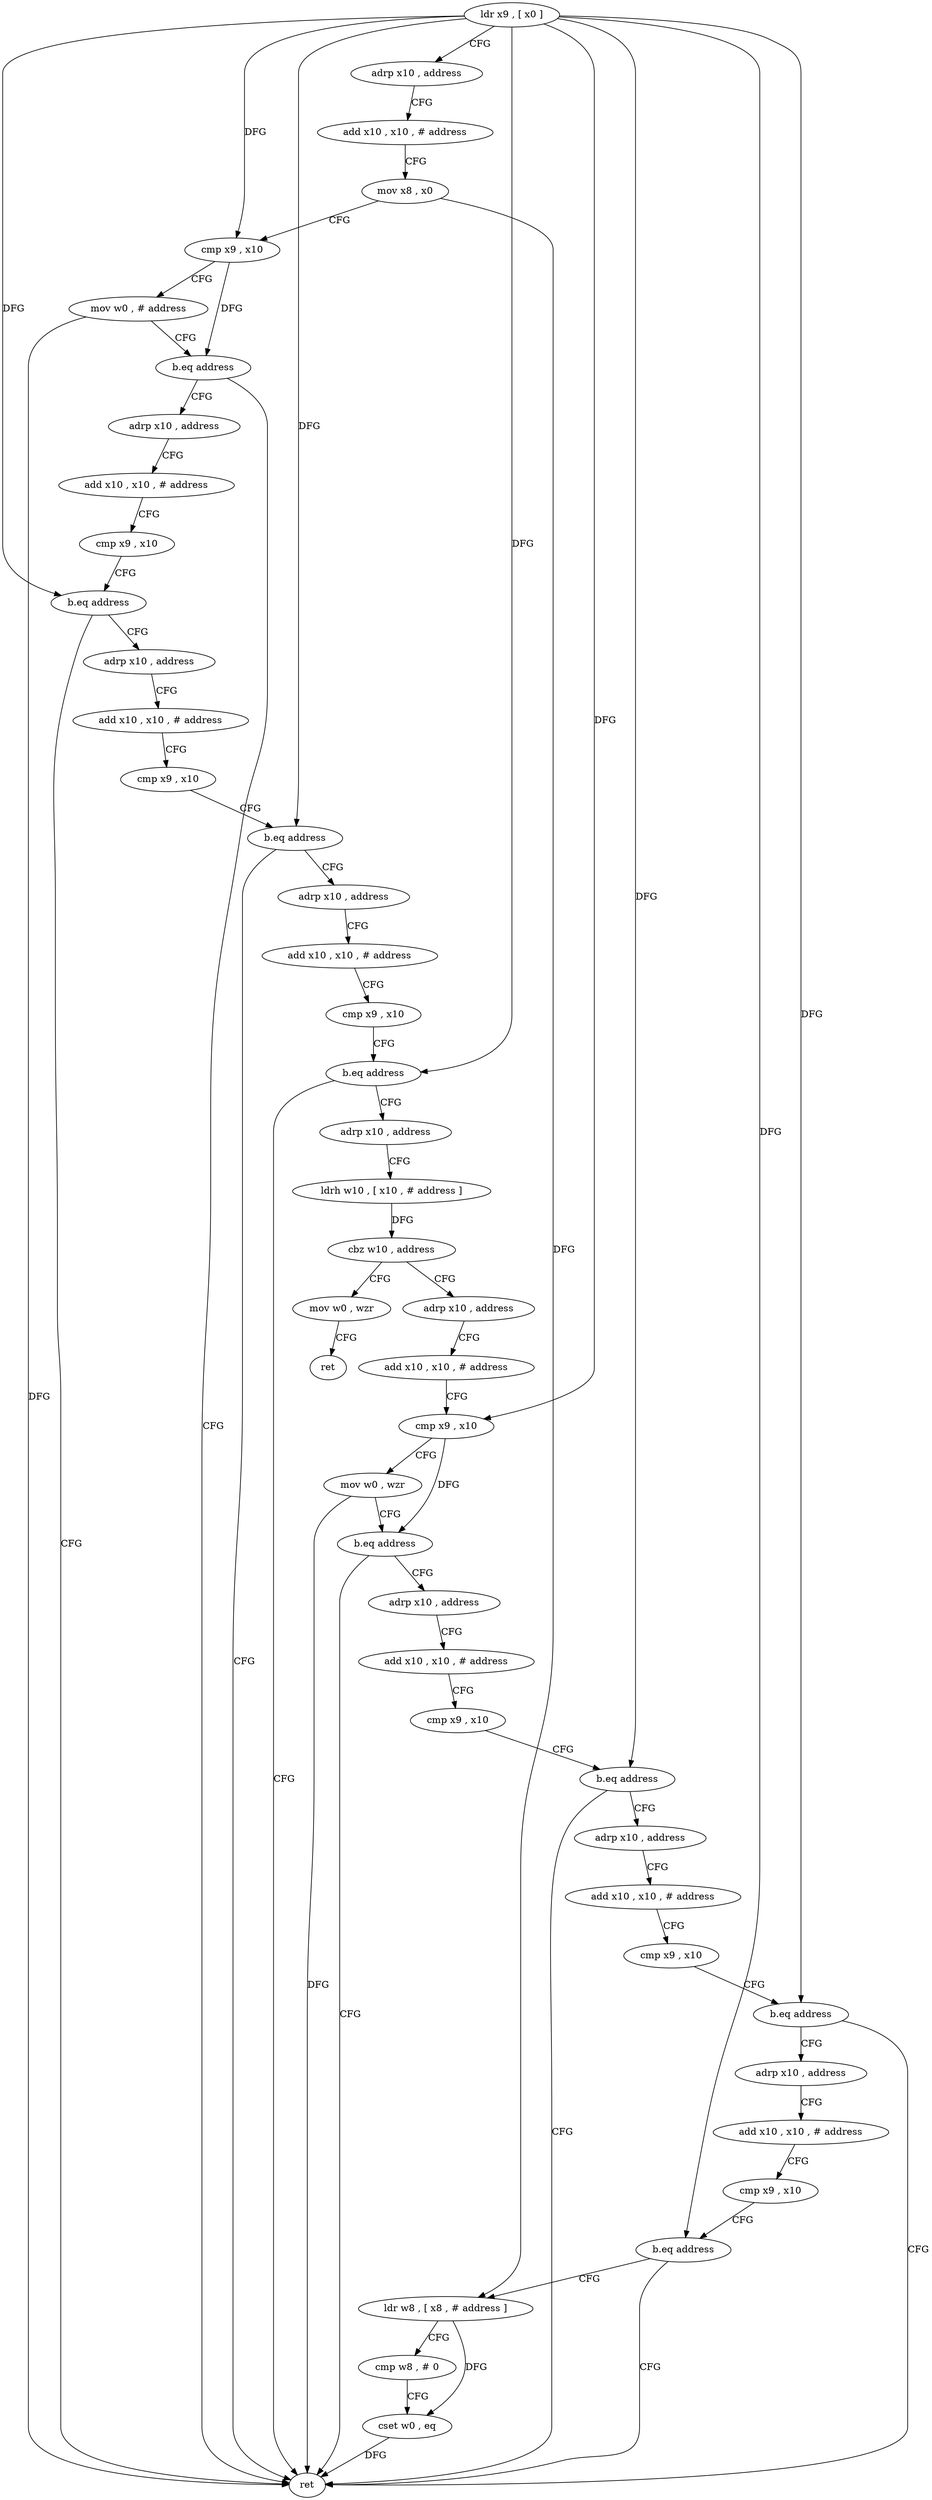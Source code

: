 digraph "func" {
"4227032" [label = "ldr x9 , [ x0 ]" ]
"4227036" [label = "adrp x10 , address" ]
"4227040" [label = "add x10 , x10 , # address" ]
"4227044" [label = "mov x8 , x0" ]
"4227048" [label = "cmp x9 , x10" ]
"4227052" [label = "mov w0 , # address" ]
"4227056" [label = "b.eq address" ]
"4227200" [label = "ret" ]
"4227060" [label = "adrp x10 , address" ]
"4227064" [label = "add x10 , x10 , # address" ]
"4227068" [label = "cmp x9 , x10" ]
"4227072" [label = "b.eq address" ]
"4227076" [label = "adrp x10 , address" ]
"4227080" [label = "add x10 , x10 , # address" ]
"4227084" [label = "cmp x9 , x10" ]
"4227088" [label = "b.eq address" ]
"4227092" [label = "adrp x10 , address" ]
"4227096" [label = "add x10 , x10 , # address" ]
"4227100" [label = "cmp x9 , x10" ]
"4227104" [label = "b.eq address" ]
"4227108" [label = "adrp x10 , address" ]
"4227112" [label = "ldrh w10 , [ x10 , # address ]" ]
"4227116" [label = "cbz w10 , address" ]
"4227204" [label = "mov w0 , wzr" ]
"4227120" [label = "adrp x10 , address" ]
"4227208" [label = "ret" ]
"4227124" [label = "add x10 , x10 , # address" ]
"4227128" [label = "cmp x9 , x10" ]
"4227132" [label = "mov w0 , wzr" ]
"4227136" [label = "b.eq address" ]
"4227140" [label = "adrp x10 , address" ]
"4227144" [label = "add x10 , x10 , # address" ]
"4227148" [label = "cmp x9 , x10" ]
"4227152" [label = "b.eq address" ]
"4227156" [label = "adrp x10 , address" ]
"4227160" [label = "add x10 , x10 , # address" ]
"4227164" [label = "cmp x9 , x10" ]
"4227168" [label = "b.eq address" ]
"4227172" [label = "adrp x10 , address" ]
"4227176" [label = "add x10 , x10 , # address" ]
"4227180" [label = "cmp x9 , x10" ]
"4227184" [label = "b.eq address" ]
"4227188" [label = "ldr w8 , [ x8 , # address ]" ]
"4227192" [label = "cmp w8 , # 0" ]
"4227196" [label = "cset w0 , eq" ]
"4227032" -> "4227036" [ label = "CFG" ]
"4227032" -> "4227048" [ label = "DFG" ]
"4227032" -> "4227072" [ label = "DFG" ]
"4227032" -> "4227088" [ label = "DFG" ]
"4227032" -> "4227104" [ label = "DFG" ]
"4227032" -> "4227128" [ label = "DFG" ]
"4227032" -> "4227152" [ label = "DFG" ]
"4227032" -> "4227168" [ label = "DFG" ]
"4227032" -> "4227184" [ label = "DFG" ]
"4227036" -> "4227040" [ label = "CFG" ]
"4227040" -> "4227044" [ label = "CFG" ]
"4227044" -> "4227048" [ label = "CFG" ]
"4227044" -> "4227188" [ label = "DFG" ]
"4227048" -> "4227052" [ label = "CFG" ]
"4227048" -> "4227056" [ label = "DFG" ]
"4227052" -> "4227056" [ label = "CFG" ]
"4227052" -> "4227200" [ label = "DFG" ]
"4227056" -> "4227200" [ label = "CFG" ]
"4227056" -> "4227060" [ label = "CFG" ]
"4227060" -> "4227064" [ label = "CFG" ]
"4227064" -> "4227068" [ label = "CFG" ]
"4227068" -> "4227072" [ label = "CFG" ]
"4227072" -> "4227200" [ label = "CFG" ]
"4227072" -> "4227076" [ label = "CFG" ]
"4227076" -> "4227080" [ label = "CFG" ]
"4227080" -> "4227084" [ label = "CFG" ]
"4227084" -> "4227088" [ label = "CFG" ]
"4227088" -> "4227200" [ label = "CFG" ]
"4227088" -> "4227092" [ label = "CFG" ]
"4227092" -> "4227096" [ label = "CFG" ]
"4227096" -> "4227100" [ label = "CFG" ]
"4227100" -> "4227104" [ label = "CFG" ]
"4227104" -> "4227200" [ label = "CFG" ]
"4227104" -> "4227108" [ label = "CFG" ]
"4227108" -> "4227112" [ label = "CFG" ]
"4227112" -> "4227116" [ label = "DFG" ]
"4227116" -> "4227204" [ label = "CFG" ]
"4227116" -> "4227120" [ label = "CFG" ]
"4227204" -> "4227208" [ label = "CFG" ]
"4227120" -> "4227124" [ label = "CFG" ]
"4227124" -> "4227128" [ label = "CFG" ]
"4227128" -> "4227132" [ label = "CFG" ]
"4227128" -> "4227136" [ label = "DFG" ]
"4227132" -> "4227136" [ label = "CFG" ]
"4227132" -> "4227200" [ label = "DFG" ]
"4227136" -> "4227200" [ label = "CFG" ]
"4227136" -> "4227140" [ label = "CFG" ]
"4227140" -> "4227144" [ label = "CFG" ]
"4227144" -> "4227148" [ label = "CFG" ]
"4227148" -> "4227152" [ label = "CFG" ]
"4227152" -> "4227200" [ label = "CFG" ]
"4227152" -> "4227156" [ label = "CFG" ]
"4227156" -> "4227160" [ label = "CFG" ]
"4227160" -> "4227164" [ label = "CFG" ]
"4227164" -> "4227168" [ label = "CFG" ]
"4227168" -> "4227200" [ label = "CFG" ]
"4227168" -> "4227172" [ label = "CFG" ]
"4227172" -> "4227176" [ label = "CFG" ]
"4227176" -> "4227180" [ label = "CFG" ]
"4227180" -> "4227184" [ label = "CFG" ]
"4227184" -> "4227200" [ label = "CFG" ]
"4227184" -> "4227188" [ label = "CFG" ]
"4227188" -> "4227192" [ label = "CFG" ]
"4227188" -> "4227196" [ label = "DFG" ]
"4227192" -> "4227196" [ label = "CFG" ]
"4227196" -> "4227200" [ label = "DFG" ]
}

